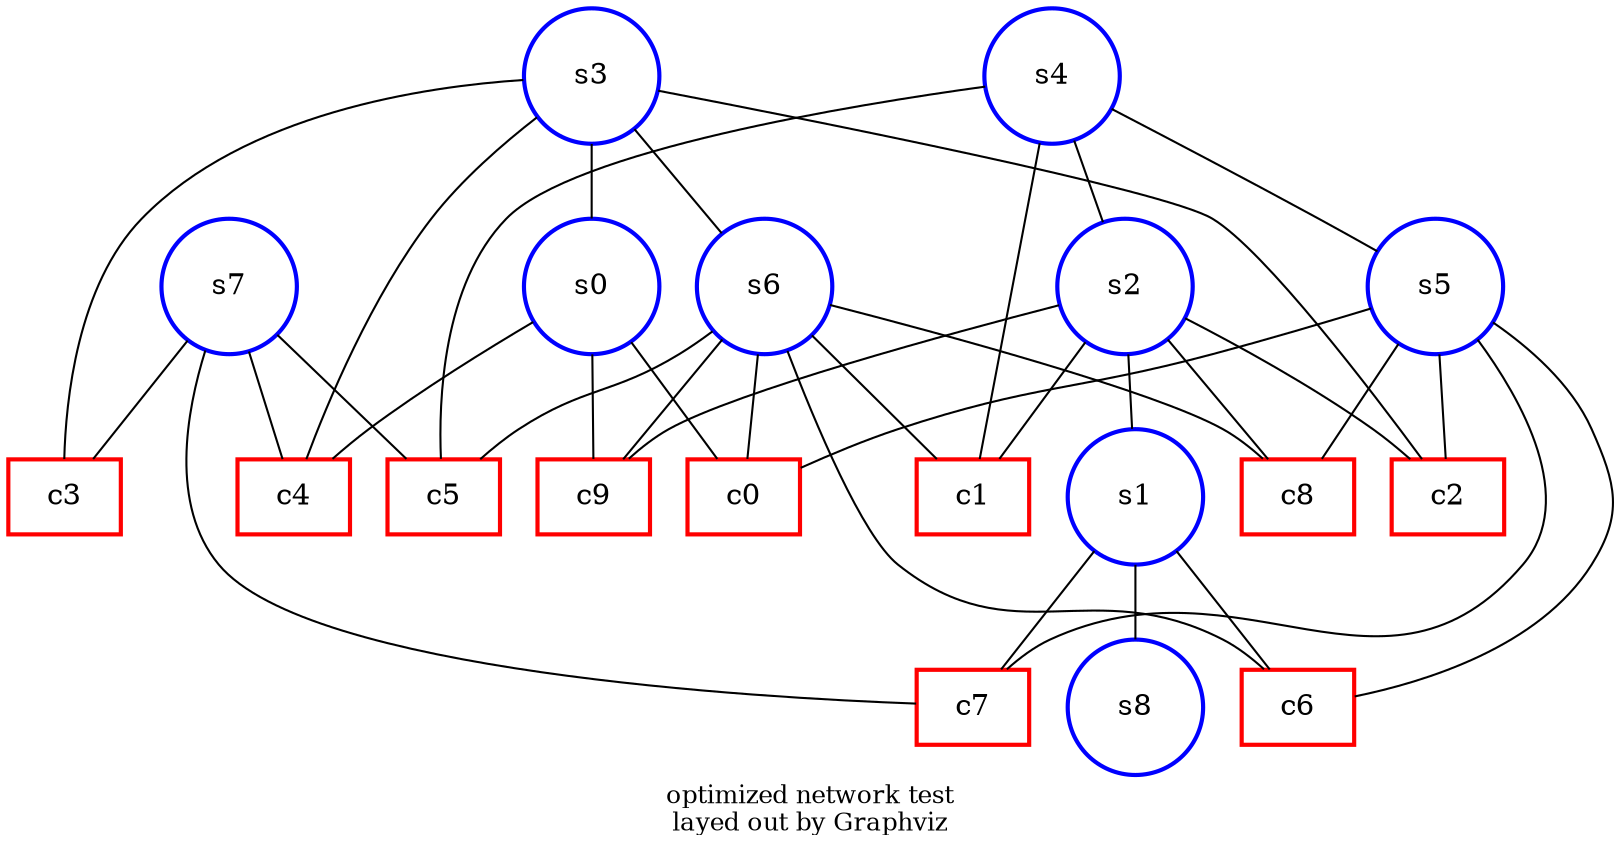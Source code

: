 ##Command to produce the output: "neato -Tpng thisfile.gv > thisfile.png"
graph G {
node [shape=box,color=red,style=bold];  c0;
node [shape=box,color=red,style=bold];  c1;
node [shape=box,color=red,style=bold];  c2;
node [shape=box,color=red,style=bold];  c3;
node [shape=box,color=red,style=bold];  c4;
node [shape=box,color=red,style=bold];  c5;
node [shape=box,color=red,style=bold];  c6;
node [shape=box,color=red,style=bold];  c7;
node [shape=box,color=red,style=bold];  c8;
node [shape=box,color=red,style=bold];  c9;
node [shape=circle,fixedsize=true,width=0.9,color=blue,style=bold];  s0;
node [shape=circle,fixedsize=true,width=0.9,color=blue,style=bold];  s1;
node [shape=circle,fixedsize=true,width=0.9,color=blue,style=bold];  s2;
node [shape=circle,fixedsize=true,width=0.9,color=blue,style=bold];  s3;
node [shape=circle,fixedsize=true,width=0.9,color=blue,style=bold];  s4;
node [shape=circle,fixedsize=true,width=0.9,color=blue,style=bold];  s5;
node [shape=circle,fixedsize=true,width=0.9,color=blue,style=bold];  s6;
node [shape=circle,fixedsize=true,width=0.9,color=blue,style=bold];  s7;
     s0--c0;
     s0--c4;
     s0--c9;
     s1--c6;
     s1--c7;
     s1--s8;
     s2--c1;
     s2--c2;
     s2--c8;
     s2--c9;
     s2--s1;
     s3--c2;
     s3--c3;
     s3--c4;
     s3--s0;
     s3--s6;
     s4--c1;
     s4--c5;
     s4--s2;
     s4--s5;
     s5--c0;
     s5--c2;
     s5--c6;
     s5--c7;
     s5--c8;
     s6--c0;
     s6--c1;
     s6--c5;
     s6--c6;
     s6--c8;
     s6--c9;
     s7--c3;
     s7--c4;
     s7--c5;
     s7--c7;
     overlap=false
     label="optimized network test\nlayed out by Graphviz"
     fontsize=12;
}

